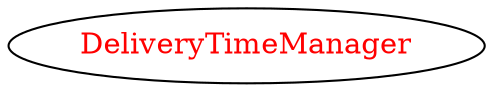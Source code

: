 digraph dependencyGraph {
 concentrate=true;
 ranksep="2.0";
 rankdir="LR"; 
 splines="ortho";
"DeliveryTimeManager" [fontcolor="red"];
}
